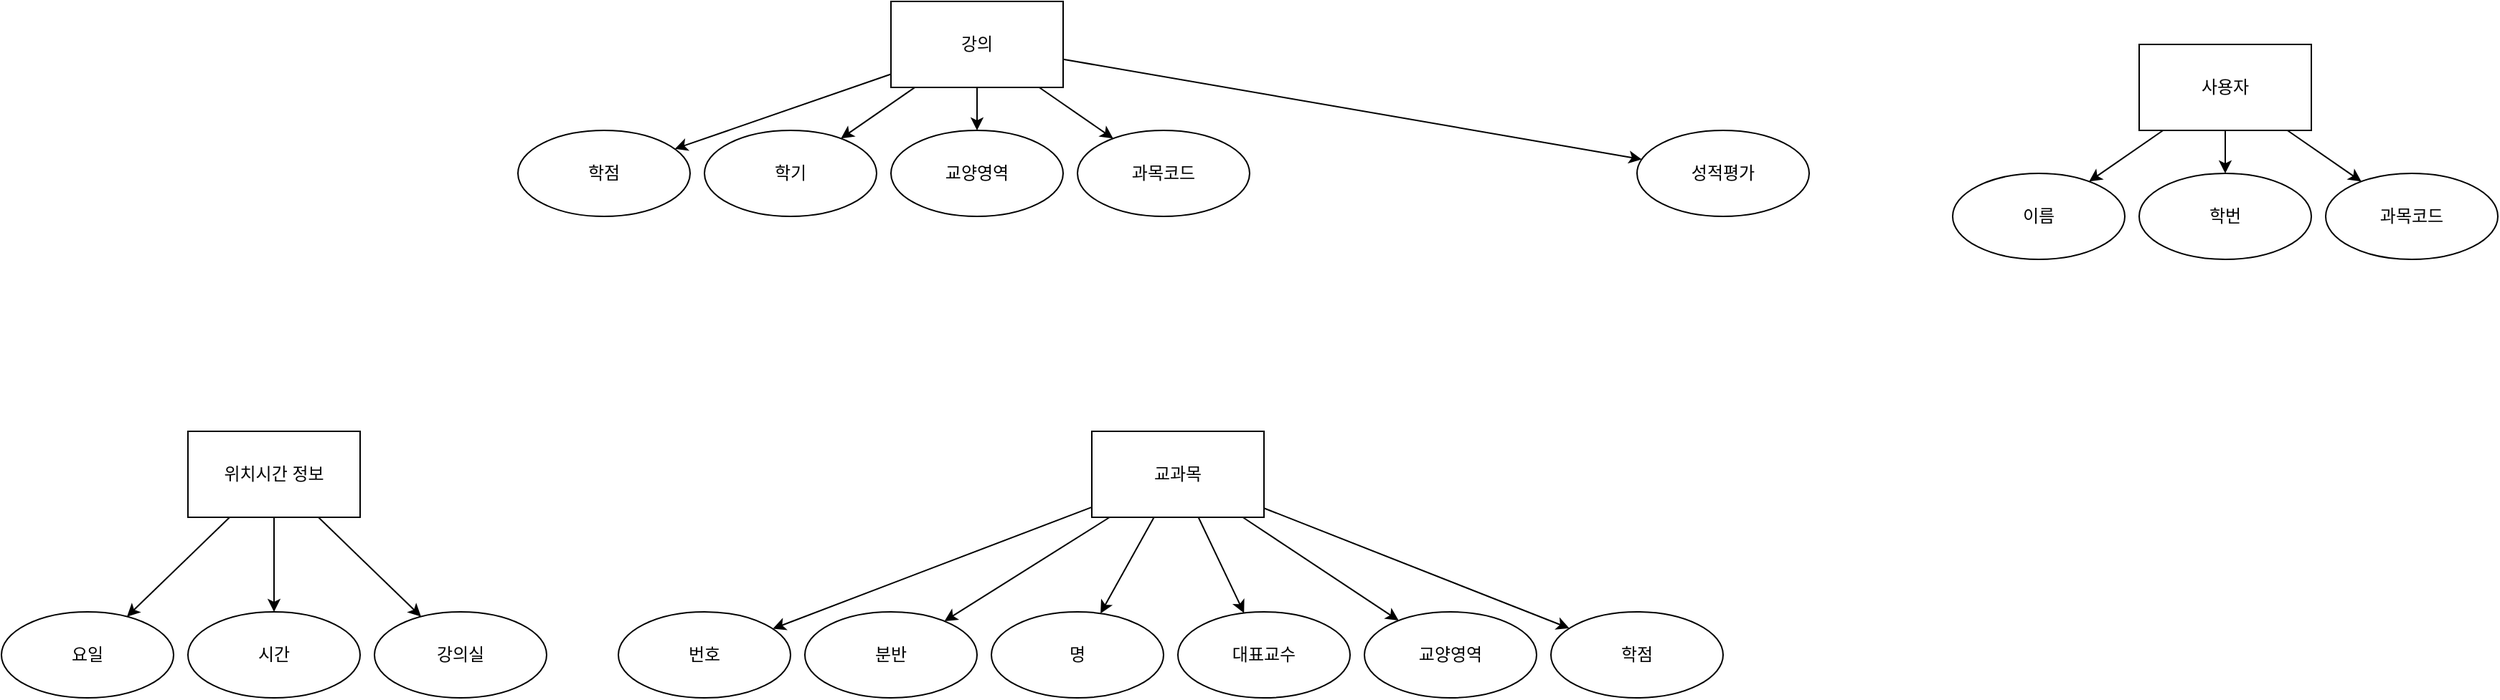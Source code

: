 <mxfile version="15.3.7" type="github"><diagram id="zPdTXQSxtvWJwbm5Ij7a" name="Page-1"><mxGraphModel dx="2310" dy="781" grid="1" gridSize="10" guides="1" tooltips="1" connect="1" arrows="1" fold="1" page="1" pageScale="1" pageWidth="827" pageHeight="1169" math="0" shadow="0"><root><mxCell id="0"/><mxCell id="1" parent="0"/><mxCell id="sXd-7HuucVghBjIRTJ-X-11" value="" style="rounded=0;orthogonalLoop=1;jettySize=auto;html=1;" edge="1" parent="1" source="sXd-7HuucVghBjIRTJ-X-1" target="sXd-7HuucVghBjIRTJ-X-10"><mxGeometry relative="1" as="geometry"/></mxCell><mxCell id="sXd-7HuucVghBjIRTJ-X-19" value="" style="rounded=0;orthogonalLoop=1;jettySize=auto;html=1;" edge="1" parent="1" source="sXd-7HuucVghBjIRTJ-X-41" target="sXd-7HuucVghBjIRTJ-X-18"><mxGeometry relative="1" as="geometry"/></mxCell><mxCell id="sXd-7HuucVghBjIRTJ-X-30" value="" style="edgeStyle=none;rounded=0;orthogonalLoop=1;jettySize=auto;html=1;" edge="1" parent="1" source="sXd-7HuucVghBjIRTJ-X-1" target="sXd-7HuucVghBjIRTJ-X-29"><mxGeometry relative="1" as="geometry"/></mxCell><mxCell id="sXd-7HuucVghBjIRTJ-X-32" value="" style="edgeStyle=none;rounded=0;orthogonalLoop=1;jettySize=auto;html=1;" edge="1" parent="1" source="sXd-7HuucVghBjIRTJ-X-1" target="sXd-7HuucVghBjIRTJ-X-31"><mxGeometry relative="1" as="geometry"/></mxCell><mxCell id="sXd-7HuucVghBjIRTJ-X-34" value="" style="edgeStyle=none;rounded=0;orthogonalLoop=1;jettySize=auto;html=1;" edge="1" parent="1" source="sXd-7HuucVghBjIRTJ-X-1" target="sXd-7HuucVghBjIRTJ-X-33"><mxGeometry relative="1" as="geometry"/></mxCell><mxCell id="sXd-7HuucVghBjIRTJ-X-36" value="" style="edgeStyle=none;rounded=0;orthogonalLoop=1;jettySize=auto;html=1;" edge="1" parent="1" source="sXd-7HuucVghBjIRTJ-X-1" target="sXd-7HuucVghBjIRTJ-X-35"><mxGeometry relative="1" as="geometry"/></mxCell><mxCell id="sXd-7HuucVghBjIRTJ-X-38" value="" style="edgeStyle=none;rounded=0;orthogonalLoop=1;jettySize=auto;html=1;" edge="1" parent="1" source="sXd-7HuucVghBjIRTJ-X-41" target="sXd-7HuucVghBjIRTJ-X-37"><mxGeometry relative="1" as="geometry"/></mxCell><mxCell id="sXd-7HuucVghBjIRTJ-X-40" value="" style="edgeStyle=none;rounded=0;orthogonalLoop=1;jettySize=auto;html=1;" edge="1" parent="1" source="sXd-7HuucVghBjIRTJ-X-41" target="sXd-7HuucVghBjIRTJ-X-39"><mxGeometry relative="1" as="geometry"/></mxCell><mxCell id="sXd-7HuucVghBjIRTJ-X-1" value="강의" style="rounded=0;whiteSpace=wrap;html=1;" vertex="1" parent="1"><mxGeometry x="160" y="270" width="120" height="60" as="geometry"/></mxCell><mxCell id="sXd-7HuucVghBjIRTJ-X-10" value="과목코드" style="ellipse;whiteSpace=wrap;html=1;rounded=0;" vertex="1" parent="1"><mxGeometry x="290" y="360" width="120" height="60" as="geometry"/></mxCell><mxCell id="sXd-7HuucVghBjIRTJ-X-18" value="강의실" style="ellipse;whiteSpace=wrap;html=1;rounded=0;" vertex="1" parent="1"><mxGeometry x="-200" y="696" width="120" height="60" as="geometry"/></mxCell><mxCell id="sXd-7HuucVghBjIRTJ-X-22" value="" style="rounded=0;orthogonalLoop=1;jettySize=auto;html=1;" edge="1" parent="1" source="sXd-7HuucVghBjIRTJ-X-25" target="sXd-7HuucVghBjIRTJ-X-26"><mxGeometry relative="1" as="geometry"/></mxCell><mxCell id="sXd-7HuucVghBjIRTJ-X-23" value="" style="rounded=0;orthogonalLoop=1;jettySize=auto;html=1;" edge="1" parent="1" source="sXd-7HuucVghBjIRTJ-X-25" target="sXd-7HuucVghBjIRTJ-X-27"><mxGeometry relative="1" as="geometry"/></mxCell><mxCell id="sXd-7HuucVghBjIRTJ-X-24" value="" style="rounded=0;orthogonalLoop=1;jettySize=auto;html=1;" edge="1" parent="1" source="sXd-7HuucVghBjIRTJ-X-25" target="sXd-7HuucVghBjIRTJ-X-28"><mxGeometry relative="1" as="geometry"/></mxCell><mxCell id="sXd-7HuucVghBjIRTJ-X-25" value="사용자" style="rounded=0;whiteSpace=wrap;html=1;" vertex="1" parent="1"><mxGeometry x="1030" y="300" width="120" height="60" as="geometry"/></mxCell><mxCell id="sXd-7HuucVghBjIRTJ-X-26" value="과목코드" style="ellipse;whiteSpace=wrap;html=1;rounded=0;" vertex="1" parent="1"><mxGeometry x="1160" y="390" width="120" height="60" as="geometry"/></mxCell><mxCell id="sXd-7HuucVghBjIRTJ-X-27" value="이름" style="ellipse;whiteSpace=wrap;html=1;rounded=0;" vertex="1" parent="1"><mxGeometry x="900" y="390" width="120" height="60" as="geometry"/></mxCell><mxCell id="sXd-7HuucVghBjIRTJ-X-28" value="학번" style="ellipse;whiteSpace=wrap;html=1;rounded=0;" vertex="1" parent="1"><mxGeometry x="1030" y="390" width="120" height="60" as="geometry"/></mxCell><mxCell id="sXd-7HuucVghBjIRTJ-X-29" value="학기" style="ellipse;whiteSpace=wrap;html=1;rounded=0;" vertex="1" parent="1"><mxGeometry x="30" y="360" width="120" height="60" as="geometry"/></mxCell><mxCell id="sXd-7HuucVghBjIRTJ-X-31" value="교양영역" style="ellipse;whiteSpace=wrap;html=1;rounded=0;" vertex="1" parent="1"><mxGeometry x="160" y="360" width="120" height="60" as="geometry"/></mxCell><mxCell id="sXd-7HuucVghBjIRTJ-X-33" value="학점" style="ellipse;whiteSpace=wrap;html=1;rounded=0;" vertex="1" parent="1"><mxGeometry x="-100" y="360" width="120" height="60" as="geometry"/></mxCell><mxCell id="sXd-7HuucVghBjIRTJ-X-35" value="성적평가" style="ellipse;whiteSpace=wrap;html=1;rounded=0;" vertex="1" parent="1"><mxGeometry x="680" y="360" width="120" height="60" as="geometry"/></mxCell><mxCell id="sXd-7HuucVghBjIRTJ-X-37" value="요일" style="ellipse;whiteSpace=wrap;html=1;rounded=0;" vertex="1" parent="1"><mxGeometry x="-460" y="696" width="120" height="60" as="geometry"/></mxCell><mxCell id="sXd-7HuucVghBjIRTJ-X-39" value="시간" style="ellipse;whiteSpace=wrap;html=1;rounded=0;" vertex="1" parent="1"><mxGeometry x="-330" y="696" width="120" height="60" as="geometry"/></mxCell><mxCell id="sXd-7HuucVghBjIRTJ-X-41" value="위치시간 정보" style="rounded=0;whiteSpace=wrap;html=1;" vertex="1" parent="1"><mxGeometry x="-330" y="570" width="120" height="60" as="geometry"/></mxCell><mxCell id="sXd-7HuucVghBjIRTJ-X-42" style="edgeStyle=none;rounded=0;orthogonalLoop=1;jettySize=auto;html=1;exitX=0.5;exitY=1;exitDx=0;exitDy=0;" edge="1" parent="1" source="sXd-7HuucVghBjIRTJ-X-41" target="sXd-7HuucVghBjIRTJ-X-41"><mxGeometry relative="1" as="geometry"/></mxCell><mxCell id="sXd-7HuucVghBjIRTJ-X-46" value="" style="rounded=0;orthogonalLoop=1;jettySize=auto;html=1;" edge="1" parent="1" source="sXd-7HuucVghBjIRTJ-X-52" target="sXd-7HuucVghBjIRTJ-X-49"><mxGeometry relative="1" as="geometry"/></mxCell><mxCell id="sXd-7HuucVghBjIRTJ-X-47" value="" style="edgeStyle=none;rounded=0;orthogonalLoop=1;jettySize=auto;html=1;" edge="1" parent="1" source="sXd-7HuucVghBjIRTJ-X-52" target="sXd-7HuucVghBjIRTJ-X-50"><mxGeometry relative="1" as="geometry"/></mxCell><mxCell id="sXd-7HuucVghBjIRTJ-X-48" value="" style="edgeStyle=none;rounded=0;orthogonalLoop=1;jettySize=auto;html=1;" edge="1" parent="1" source="sXd-7HuucVghBjIRTJ-X-52" target="sXd-7HuucVghBjIRTJ-X-51"><mxGeometry relative="1" as="geometry"/></mxCell><mxCell id="sXd-7HuucVghBjIRTJ-X-49" value="명" style="ellipse;whiteSpace=wrap;html=1;rounded=0;" vertex="1" parent="1"><mxGeometry x="230" y="696" width="120" height="60" as="geometry"/></mxCell><mxCell id="sXd-7HuucVghBjIRTJ-X-50" value="번호" style="ellipse;whiteSpace=wrap;html=1;rounded=0;" vertex="1" parent="1"><mxGeometry x="-30" y="696" width="120" height="60" as="geometry"/></mxCell><mxCell id="sXd-7HuucVghBjIRTJ-X-51" value="분반" style="ellipse;whiteSpace=wrap;html=1;rounded=0;" vertex="1" parent="1"><mxGeometry x="100" y="696" width="120" height="60" as="geometry"/></mxCell><mxCell id="sXd-7HuucVghBjIRTJ-X-55" value="" style="edgeStyle=none;rounded=0;orthogonalLoop=1;jettySize=auto;html=1;" edge="1" parent="1" source="sXd-7HuucVghBjIRTJ-X-52" target="sXd-7HuucVghBjIRTJ-X-54"><mxGeometry relative="1" as="geometry"/></mxCell><mxCell id="sXd-7HuucVghBjIRTJ-X-57" value="" style="edgeStyle=none;rounded=0;orthogonalLoop=1;jettySize=auto;html=1;" edge="1" parent="1" source="sXd-7HuucVghBjIRTJ-X-52" target="sXd-7HuucVghBjIRTJ-X-56"><mxGeometry relative="1" as="geometry"/></mxCell><mxCell id="sXd-7HuucVghBjIRTJ-X-59" value="" style="edgeStyle=none;rounded=0;orthogonalLoop=1;jettySize=auto;html=1;" edge="1" parent="1" source="sXd-7HuucVghBjIRTJ-X-52" target="sXd-7HuucVghBjIRTJ-X-58"><mxGeometry relative="1" as="geometry"/></mxCell><mxCell id="sXd-7HuucVghBjIRTJ-X-52" value="교과목" style="rounded=0;whiteSpace=wrap;html=1;" vertex="1" parent="1"><mxGeometry x="300" y="570" width="120" height="60" as="geometry"/></mxCell><mxCell id="sXd-7HuucVghBjIRTJ-X-53" style="edgeStyle=none;rounded=0;orthogonalLoop=1;jettySize=auto;html=1;exitX=0.5;exitY=1;exitDx=0;exitDy=0;" edge="1" parent="1" source="sXd-7HuucVghBjIRTJ-X-52" target="sXd-7HuucVghBjIRTJ-X-52"><mxGeometry relative="1" as="geometry"/></mxCell><mxCell id="sXd-7HuucVghBjIRTJ-X-54" value="대표교수" style="ellipse;whiteSpace=wrap;html=1;rounded=0;" vertex="1" parent="1"><mxGeometry x="360" y="696" width="120" height="60" as="geometry"/></mxCell><mxCell id="sXd-7HuucVghBjIRTJ-X-56" value="교양영역" style="ellipse;whiteSpace=wrap;html=1;rounded=0;" vertex="1" parent="1"><mxGeometry x="490" y="696" width="120" height="60" as="geometry"/></mxCell><mxCell id="sXd-7HuucVghBjIRTJ-X-58" value="학점" style="ellipse;whiteSpace=wrap;html=1;rounded=0;" vertex="1" parent="1"><mxGeometry x="620" y="696" width="120" height="60" as="geometry"/></mxCell></root></mxGraphModel></diagram></mxfile>